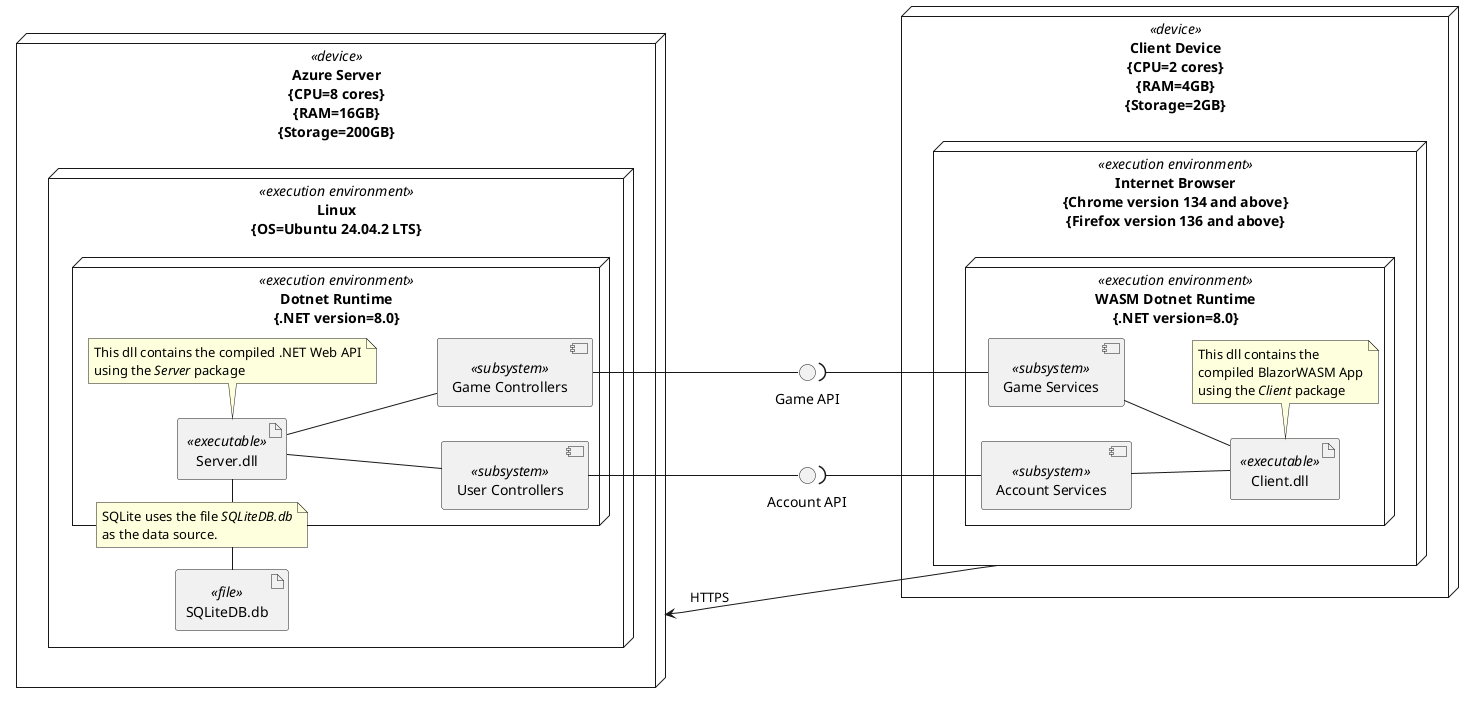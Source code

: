 @startuml
left to right direction
node "Client Device\n{CPU=2 cores}\n{RAM=4GB}\n{Storage=2GB}" as ClientDevice <<device>> {
    node "Internet Browser\n{Chrome version 134 and above}\n{Firefox version 136 and above}" as Client <<execution environment>> {
        node "WASM Dotnet Runtime\n{.NET version=8.0}" as ClientRuntime <<execution environment>> {
            component "Account Services" <<subsystem>> as AServices
            component "Game Services" <<subsystem>> as GServices
            artifact "Client.dll" <<executable>> as ClientExe
            note bottom of ClientExe
                This dll contains the
                compiled BlazorWASM App
                using the <i>Client</i> package
            end note
        }
    }
}

node "Azure Server\n{CPU=8 cores}\n{RAM=16GB}\n{Storage=200GB}"  as Server <<device>> { 
    node "Linux\n{OS=Ubuntu 24.04.2 LTS}" as Linux <<execution environment>> {
        node "Dotnet Runtime\n{.NET version=8.0}" as Dotnet <<execution environment>> {
            component "Game Controllers" <<subsystem>> as GControllers
            component "User Controllers" <<subsystem>> as UControllers
            artifact "Server.dll" <<executable>> as ServerExe
            note bottom of ServerExe
                This dll contains the compiled .NET Web API
                using the <i>Server</i> package
            end note
        }
        artifact "SQLiteDB.db" as SQLiteDB <<file>>
    }
} 

interface "Account API" as AAPI
interface "Game API" as GAPI

GControllers -- GAPI
UControllers -- AAPI
GAPI )-- GServices
AAPI )-- AServices

ServerExe -- GControllers
ServerExe -- UControllers
ServerExe -l- SQLiteDB
note left on link
    SQLite uses the file <i>SQLiteDB.db</i>
    as the data source.
end note

AServices -- ClientExe
GServices -- ClientExe

' Communication between nodes
Client --> Server : HTTPS

@enduml
